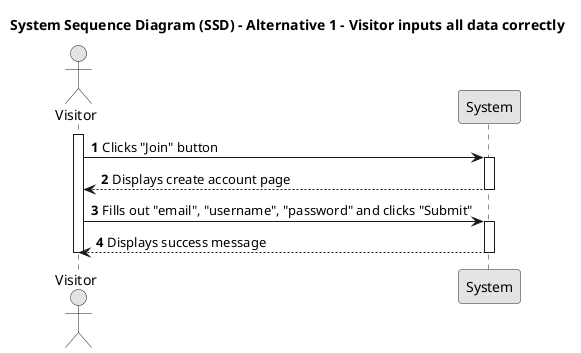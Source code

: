 @startuml SSD1

skinparam monochrome true
skinparam packageStyle rectangle
skinparam shadowing false

title System Sequence Diagram (SSD) - Alternative 1 - Visitor inputs all data correctly

autonumber

actor "Visitor" as Visitor
participant "System" as System

activate Visitor

    Visitor -> System: Clicks "Join" button
    activate System

        System --> Visitor: Displays create account page
        deactivate System

    Visitor -> System: Fills out "email", "username", "password" and clicks "Submit"
    activate System

        System --> Visitor: Displays success message
        deactivate Visitor

deactivate System

@enduml